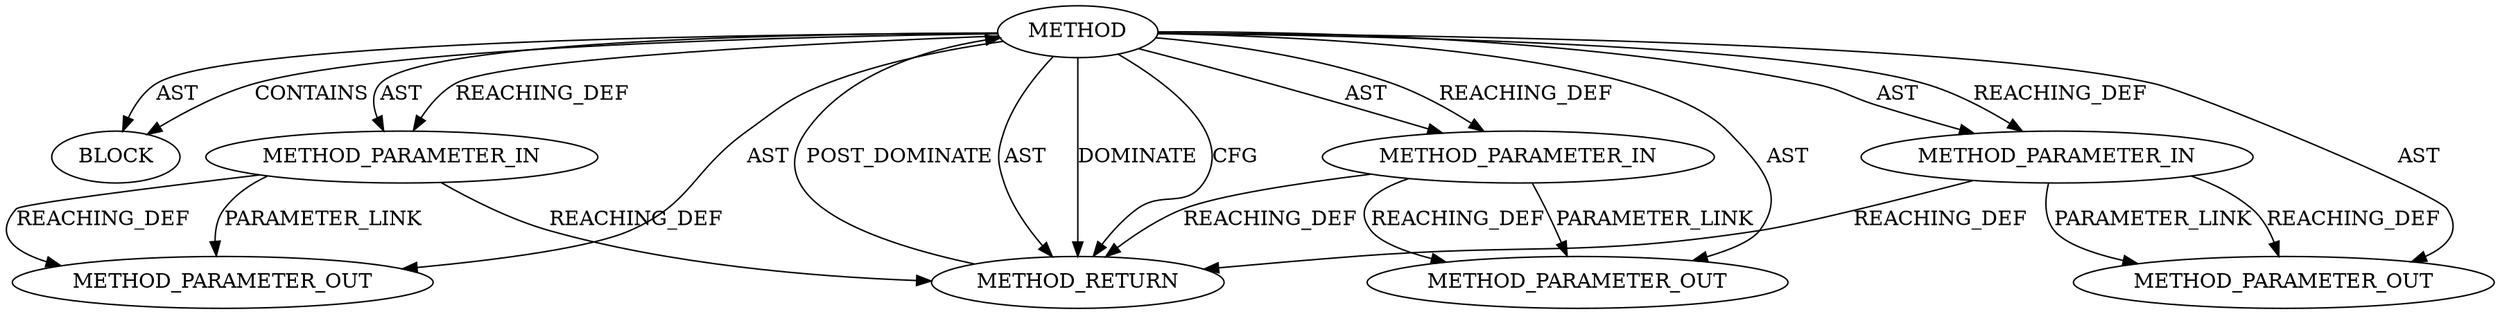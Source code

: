 digraph {
  415 [label=BLOCK ORDER=1 ARGUMENT_INDEX=1 CODE="<empty>" TYPE_FULL_NAME="ANY"]
  412 [label=METHOD_PARAMETER_IN ORDER=1 CODE="p1" IS_VARIADIC=false TYPE_FULL_NAME="ANY" EVALUATION_STRATEGY="BY_VALUE" INDEX=1 NAME="p1"]
  487 [label=METHOD_PARAMETER_OUT ORDER=3 CODE="p3" IS_VARIADIC=false TYPE_FULL_NAME="ANY" EVALUATION_STRATEGY="BY_VALUE" INDEX=3 NAME="p3"]
  486 [label=METHOD_PARAMETER_OUT ORDER=2 CODE="p2" IS_VARIADIC=false TYPE_FULL_NAME="ANY" EVALUATION_STRATEGY="BY_VALUE" INDEX=2 NAME="p2"]
  485 [label=METHOD_PARAMETER_OUT ORDER=1 CODE="p1" IS_VARIADIC=false TYPE_FULL_NAME="ANY" EVALUATION_STRATEGY="BY_VALUE" INDEX=1 NAME="p1"]
  416 [label=METHOD_RETURN ORDER=2 CODE="RET" TYPE_FULL_NAME="ANY" EVALUATION_STRATEGY="BY_VALUE"]
  411 [label=METHOD AST_PARENT_TYPE="NAMESPACE_BLOCK" AST_PARENT_FULL_NAME="<global>" ORDER=0 CODE="<empty>" FULL_NAME="HMAC_Final" IS_EXTERNAL=true FILENAME="<empty>" SIGNATURE="" NAME="HMAC_Final"]
  413 [label=METHOD_PARAMETER_IN ORDER=2 CODE="p2" IS_VARIADIC=false TYPE_FULL_NAME="ANY" EVALUATION_STRATEGY="BY_VALUE" INDEX=2 NAME="p2"]
  414 [label=METHOD_PARAMETER_IN ORDER=3 CODE="p3" IS_VARIADIC=false TYPE_FULL_NAME="ANY" EVALUATION_STRATEGY="BY_VALUE" INDEX=3 NAME="p3"]
  412 -> 416 [label=REACHING_DEF VARIABLE="p1"]
  411 -> 414 [label=REACHING_DEF VARIABLE=""]
  411 -> 416 [label=AST ]
  413 -> 486 [label=REACHING_DEF VARIABLE="p2"]
  412 -> 485 [label=REACHING_DEF VARIABLE="p1"]
  411 -> 413 [label=AST ]
  411 -> 487 [label=AST ]
  411 -> 416 [label=DOMINATE ]
  414 -> 487 [label=PARAMETER_LINK ]
  411 -> 415 [label=CONTAINS ]
  411 -> 485 [label=AST ]
  414 -> 416 [label=REACHING_DEF VARIABLE="p3"]
  411 -> 416 [label=CFG ]
  414 -> 487 [label=REACHING_DEF VARIABLE="p3"]
  413 -> 486 [label=PARAMETER_LINK ]
  412 -> 485 [label=PARAMETER_LINK ]
  411 -> 415 [label=AST ]
  411 -> 414 [label=AST ]
  411 -> 412 [label=AST ]
  416 -> 411 [label=POST_DOMINATE ]
  411 -> 413 [label=REACHING_DEF VARIABLE=""]
  411 -> 412 [label=REACHING_DEF VARIABLE=""]
  413 -> 416 [label=REACHING_DEF VARIABLE="p2"]
  411 -> 486 [label=AST ]
}
